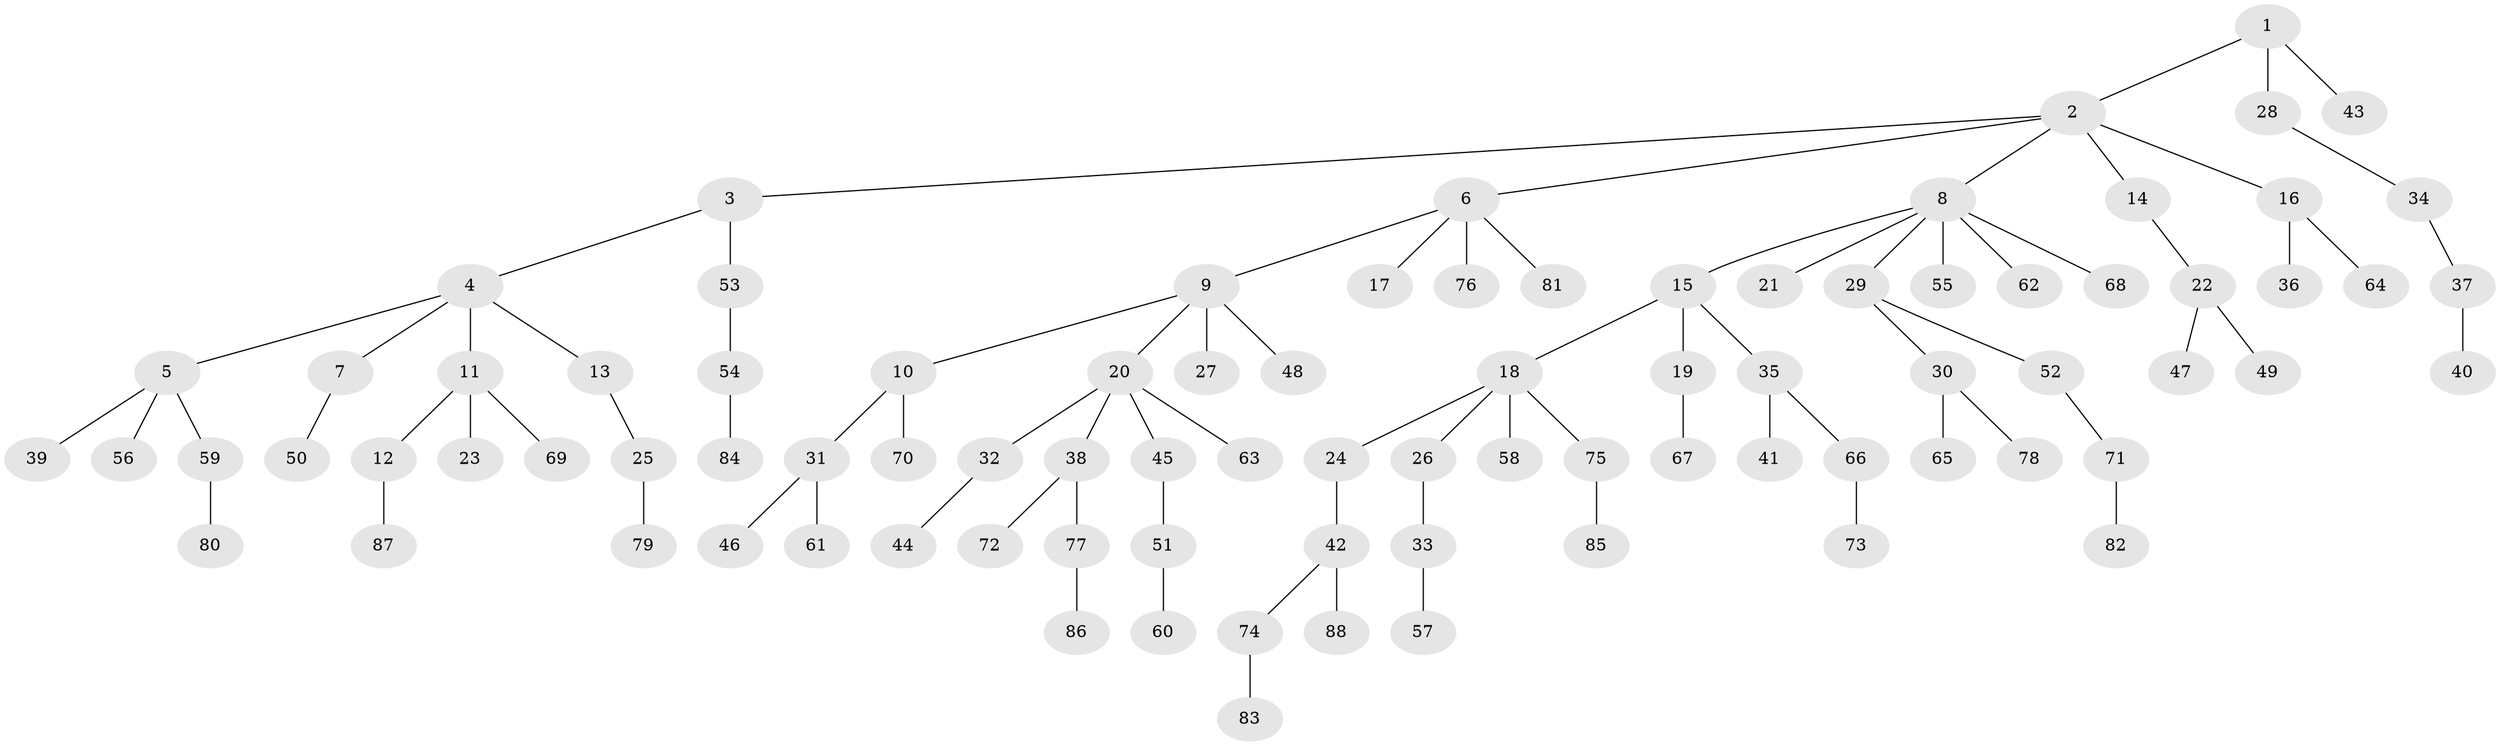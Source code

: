 // coarse degree distribution, {7: 0.038461538461538464, 3: 0.11538461538461539, 6: 0.019230769230769232, 2: 0.19230769230769232, 5: 0.038461538461538464, 4: 0.019230769230769232, 1: 0.5769230769230769}
// Generated by graph-tools (version 1.1) at 2025/19/03/04/25 18:19:23]
// undirected, 88 vertices, 87 edges
graph export_dot {
graph [start="1"]
  node [color=gray90,style=filled];
  1;
  2;
  3;
  4;
  5;
  6;
  7;
  8;
  9;
  10;
  11;
  12;
  13;
  14;
  15;
  16;
  17;
  18;
  19;
  20;
  21;
  22;
  23;
  24;
  25;
  26;
  27;
  28;
  29;
  30;
  31;
  32;
  33;
  34;
  35;
  36;
  37;
  38;
  39;
  40;
  41;
  42;
  43;
  44;
  45;
  46;
  47;
  48;
  49;
  50;
  51;
  52;
  53;
  54;
  55;
  56;
  57;
  58;
  59;
  60;
  61;
  62;
  63;
  64;
  65;
  66;
  67;
  68;
  69;
  70;
  71;
  72;
  73;
  74;
  75;
  76;
  77;
  78;
  79;
  80;
  81;
  82;
  83;
  84;
  85;
  86;
  87;
  88;
  1 -- 2;
  1 -- 28;
  1 -- 43;
  2 -- 3;
  2 -- 6;
  2 -- 8;
  2 -- 14;
  2 -- 16;
  3 -- 4;
  3 -- 53;
  4 -- 5;
  4 -- 7;
  4 -- 11;
  4 -- 13;
  5 -- 39;
  5 -- 56;
  5 -- 59;
  6 -- 9;
  6 -- 17;
  6 -- 76;
  6 -- 81;
  7 -- 50;
  8 -- 15;
  8 -- 21;
  8 -- 29;
  8 -- 55;
  8 -- 62;
  8 -- 68;
  9 -- 10;
  9 -- 20;
  9 -- 27;
  9 -- 48;
  10 -- 31;
  10 -- 70;
  11 -- 12;
  11 -- 23;
  11 -- 69;
  12 -- 87;
  13 -- 25;
  14 -- 22;
  15 -- 18;
  15 -- 19;
  15 -- 35;
  16 -- 36;
  16 -- 64;
  18 -- 24;
  18 -- 26;
  18 -- 58;
  18 -- 75;
  19 -- 67;
  20 -- 32;
  20 -- 38;
  20 -- 45;
  20 -- 63;
  22 -- 47;
  22 -- 49;
  24 -- 42;
  25 -- 79;
  26 -- 33;
  28 -- 34;
  29 -- 30;
  29 -- 52;
  30 -- 65;
  30 -- 78;
  31 -- 46;
  31 -- 61;
  32 -- 44;
  33 -- 57;
  34 -- 37;
  35 -- 41;
  35 -- 66;
  37 -- 40;
  38 -- 72;
  38 -- 77;
  42 -- 74;
  42 -- 88;
  45 -- 51;
  51 -- 60;
  52 -- 71;
  53 -- 54;
  54 -- 84;
  59 -- 80;
  66 -- 73;
  71 -- 82;
  74 -- 83;
  75 -- 85;
  77 -- 86;
}
